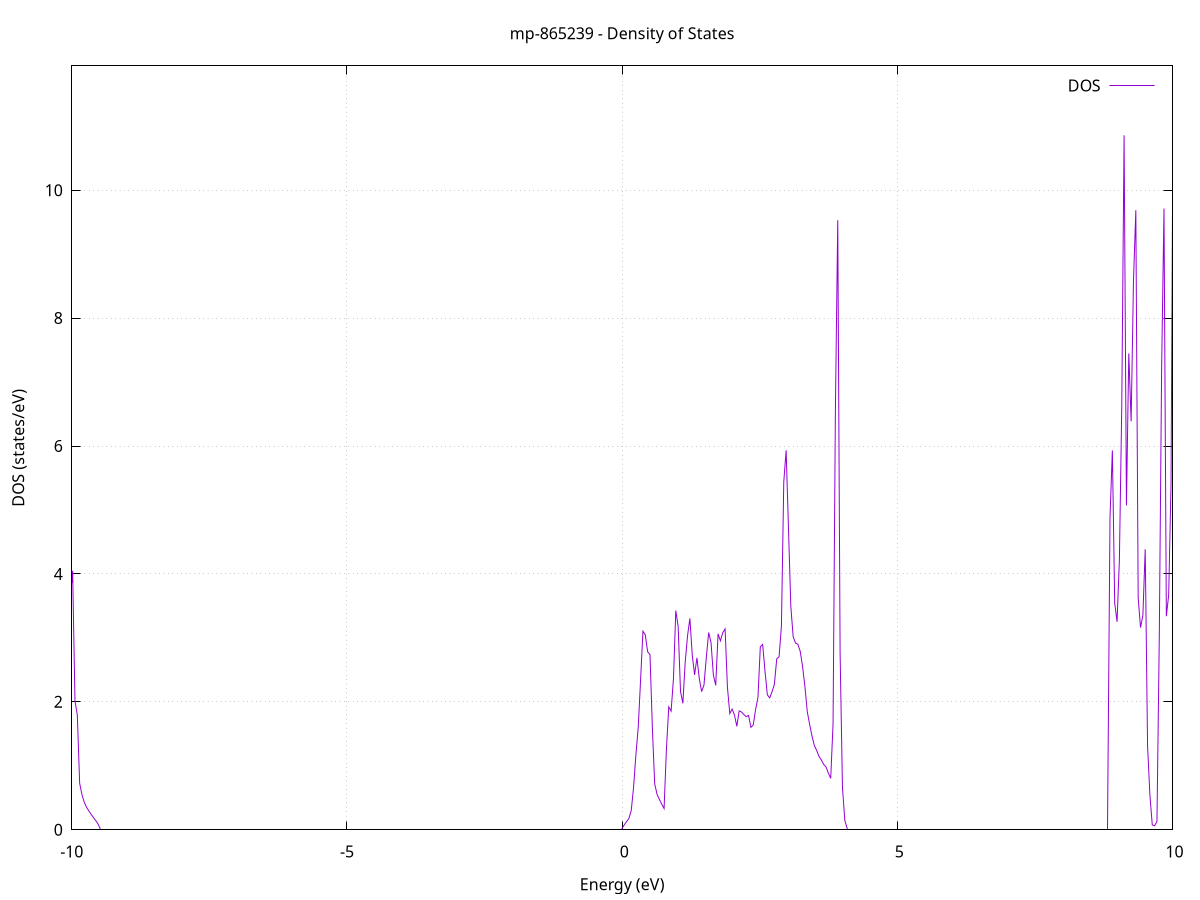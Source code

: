 set title 'mp-865239 - Density of States'
set xlabel 'Energy (eV)'
set ylabel 'DOS (states/eV)'
set grid
set xrange [-10:10]
set yrange [0:11.944]
set xzeroaxis lt -1
set terminal png size 800,600
set output 'mp-865239_dos_gnuplot.png'
plot '-' using 1:2 with lines title 'DOS'
-38.770900 0.000000
-38.728300 0.000000
-38.685600 0.000000
-38.643000 0.000000
-38.600400 0.000000
-38.557700 0.000000
-38.515100 0.000000
-38.472400 0.000000
-38.429800 0.000000
-38.387100 0.000000
-38.344500 0.000000
-38.301800 0.000000
-38.259200 0.000000
-38.216500 0.000000
-38.173900 0.000000
-38.131200 0.000000
-38.088600 0.000000
-38.046000 0.000000
-38.003300 0.000000
-37.960700 0.000000
-37.918000 0.000000
-37.875400 0.000000
-37.832700 0.000000
-37.790100 0.000000
-37.747400 0.000000
-37.704800 0.000000
-37.662100 0.000000
-37.619500 0.000000
-37.576800 0.000000
-37.534200 0.000000
-37.491600 0.000000
-37.448900 0.000000
-37.406300 0.000000
-37.363600 0.000000
-37.321000 0.000000
-37.278300 0.000000
-37.235700 0.000000
-37.193000 0.000000
-37.150400 0.000000
-37.107700 0.000000
-37.065100 0.000000
-37.022400 0.000000
-36.979800 0.000000
-36.937200 0.000000
-36.894500 0.000000
-36.851900 0.000000
-36.809200 0.000000
-36.766600 0.000000
-36.723900 0.000000
-36.681300 0.000000
-36.638600 0.000000
-36.596000 0.000000
-36.553300 0.000000
-36.510700 0.000000
-36.468100 0.000000
-36.425400 0.000000
-36.382800 0.000000
-36.340100 0.000000
-36.297500 0.000000
-36.254800 0.000000
-36.212200 0.000000
-36.169500 0.000000
-36.126900 0.000000
-36.084200 0.000000
-36.041600 0.000000
-35.998900 0.000000
-35.956300 0.000000
-35.913700 0.000000
-35.871000 0.000000
-35.828400 0.000000
-35.785700 0.000000
-35.743100 0.000000
-35.700400 0.000000
-35.657800 0.000000
-35.615100 0.000000
-35.572500 0.000000
-35.529800 0.000000
-35.487200 0.000000
-35.444500 0.000000
-35.401900 0.000000
-35.359300 0.000000
-35.316600 0.000000
-35.274000 0.000000
-35.231300 0.000000
-35.188700 0.000000
-35.146000 0.000000
-35.103400 0.000000
-35.060700 0.000000
-35.018100 0.000000
-34.975400 0.000000
-34.932800 0.000000
-34.890100 1.832300
-34.847500 21.537900
-34.804900 0.000000
-34.762200 0.000000
-34.719600 0.000000
-34.676900 0.000000
-34.634300 0.000000
-34.591600 0.000000
-34.549000 0.000000
-34.506300 0.000000
-34.463700 0.000000
-34.421000 0.000000
-34.378400 0.000000
-34.335800 0.000000
-34.293100 0.000000
-34.250500 0.000000
-34.207800 0.000000
-34.165200 0.000000
-34.122500 0.000000
-34.079900 0.000000
-34.037200 0.000000
-33.994600 0.000000
-33.951900 0.000000
-33.909300 0.000000
-33.866600 0.000000
-33.824000 0.000000
-33.781400 0.000000
-33.738700 0.000000
-33.696100 0.000000
-33.653400 0.000000
-33.610800 0.000000
-33.568100 0.000000
-33.525500 0.000000
-33.482800 0.000000
-33.440200 0.000000
-33.397500 0.000000
-33.354900 0.000000
-33.312200 0.000000
-33.269600 0.000000
-33.227000 0.000000
-33.184300 0.000000
-33.141700 0.000000
-33.099000 0.000000
-33.056400 0.000000
-33.013700 0.000000
-32.971100 0.000000
-32.928400 0.000000
-32.885800 0.000000
-32.843100 0.000000
-32.800500 0.000000
-32.757900 0.000000
-32.715200 0.000000
-32.672600 0.000000
-32.629900 0.000000
-32.587300 0.000000
-32.544600 0.000000
-32.502000 0.000000
-32.459300 0.000000
-32.416700 0.000000
-32.374000 0.000000
-32.331400 0.000000
-32.288700 0.000000
-32.246100 0.000000
-32.203500 0.000000
-32.160800 0.000000
-32.118200 0.000000
-32.075500 0.000000
-32.032900 0.000000
-31.990200 0.000000
-31.947600 0.000000
-31.904900 0.000000
-31.862300 0.000000
-31.819600 0.000000
-31.777000 0.000000
-31.734300 0.000000
-31.691700 0.000000
-31.649100 0.000000
-31.606400 0.000000
-31.563800 0.000000
-31.521100 0.000000
-31.478500 0.000000
-31.435800 0.000000
-31.393200 0.000000
-31.350500 0.000000
-31.307900 0.000000
-31.265200 0.000000
-31.222600 0.000000
-31.179900 0.000000
-31.137300 0.000000
-31.094700 0.000000
-31.052000 0.000000
-31.009400 0.000000
-30.966700 0.000000
-30.924100 0.000000
-30.881400 0.000000
-30.838800 0.000000
-30.796100 0.000000
-30.753500 0.000000
-30.710800 0.000000
-30.668200 0.000000
-30.625600 0.000000
-30.582900 0.000000
-30.540300 0.000000
-30.497600 0.000000
-30.455000 0.000000
-30.412300 0.000000
-30.369700 0.000000
-30.327000 0.000000
-30.284400 0.000000
-30.241700 0.000000
-30.199100 0.000000
-30.156400 0.000000
-30.113800 0.000000
-30.071200 0.000000
-30.028500 0.000000
-29.985900 0.000000
-29.943200 0.000000
-29.900600 0.000000
-29.857900 0.000000
-29.815300 0.000000
-29.772600 0.000000
-29.730000 0.000000
-29.687300 0.000000
-29.644700 0.000000
-29.602000 0.000000
-29.559400 0.000000
-29.516800 0.000000
-29.474100 0.000000
-29.431500 0.000000
-29.388800 0.000000
-29.346200 0.000000
-29.303500 0.000000
-29.260900 0.000000
-29.218200 0.000000
-29.175600 0.000000
-29.132900 0.000000
-29.090300 0.000000
-29.047600 0.000000
-29.005000 0.000000
-28.962400 0.000000
-28.919700 0.000000
-28.877100 0.000000
-28.834400 0.000000
-28.791800 0.000000
-28.749100 0.000000
-28.706500 0.000000
-28.663800 0.000000
-28.621200 0.000000
-28.578500 0.000000
-28.535900 0.000000
-28.493300 0.000000
-28.450600 0.000000
-28.408000 0.000000
-28.365300 0.000000
-28.322700 0.000000
-28.280000 0.000000
-28.237400 0.000000
-28.194700 0.000000
-28.152100 0.000000
-28.109400 0.000000
-28.066800 0.000000
-28.024100 0.000000
-27.981500 0.000000
-27.938900 0.000000
-27.896200 0.000000
-27.853600 0.000000
-27.810900 0.000000
-27.768300 0.000000
-27.725600 0.000000
-27.683000 0.000000
-27.640300 0.000000
-27.597700 0.000000
-27.555000 0.000000
-27.512400 0.000000
-27.469700 0.000000
-27.427100 0.000000
-27.384500 0.000000
-27.341800 0.000000
-27.299200 0.000000
-27.256500 0.000000
-27.213900 0.000000
-27.171200 0.000000
-27.128600 0.000000
-27.085900 0.000000
-27.043300 0.000000
-27.000600 0.000000
-26.958000 0.000000
-26.915300 0.000000
-26.872700 0.000000
-26.830100 0.000000
-26.787400 0.000000
-26.744800 0.000000
-26.702100 0.000000
-26.659500 0.000000
-26.616800 0.000000
-26.574200 0.000000
-26.531500 0.000000
-26.488900 0.000000
-26.446200 0.000000
-26.403600 0.000000
-26.361000 0.000000
-26.318300 0.000000
-26.275700 0.000000
-26.233000 0.000000
-26.190400 0.000000
-26.147700 0.000000
-26.105100 0.000000
-26.062400 0.000000
-26.019800 0.000000
-25.977100 0.000000
-25.934500 0.000000
-25.891800 0.000000
-25.849200 0.000000
-25.806600 0.000000
-25.763900 0.000000
-25.721300 0.000000
-25.678600 0.000000
-25.636000 0.000000
-25.593300 0.000000
-25.550700 0.000000
-25.508000 0.000000
-25.465400 0.000000
-25.422700 0.000000
-25.380100 0.000000
-25.337400 0.000000
-25.294800 0.000000
-25.252200 0.000000
-25.209500 0.000000
-25.166900 0.000000
-25.124200 0.000000
-25.081600 0.000000
-25.038900 0.000000
-24.996300 0.000000
-24.953600 0.000000
-24.911000 0.000000
-24.868300 0.000000
-24.825700 0.000000
-24.783000 0.000000
-24.740400 0.000000
-24.697800 0.000000
-24.655100 0.000000
-24.612500 0.000000
-24.569800 0.000000
-24.527200 0.000000
-24.484500 0.000000
-24.441900 0.000000
-24.399200 0.000000
-24.356600 0.000000
-24.313900 0.000000
-24.271300 0.000000
-24.228700 0.000000
-24.186000 0.000000
-24.143400 0.000000
-24.100700 0.000000
-24.058100 0.000000
-24.015400 0.000000
-23.972800 0.000000
-23.930100 0.000000
-23.887500 0.000000
-23.844800 0.000000
-23.802200 0.000000
-23.759500 0.000000
-23.716900 0.000000
-23.674300 0.000000
-23.631600 0.000000
-23.589000 0.000000
-23.546300 0.000000
-23.503700 0.000000
-23.461000 0.000000
-23.418400 0.000000
-23.375700 0.000000
-23.333100 0.000000
-23.290400 0.000000
-23.247800 0.000000
-23.205100 0.000000
-23.162500 0.000000
-23.119900 0.000000
-23.077200 0.000000
-23.034600 0.000000
-22.991900 0.000000
-22.949300 0.000000
-22.906600 0.000000
-22.864000 0.000000
-22.821300 0.000000
-22.778700 0.000000
-22.736000 0.000000
-22.693400 0.000000
-22.650800 0.000000
-22.608100 0.000000
-22.565500 0.000000
-22.522800 0.000000
-22.480200 0.000000
-22.437500 0.000000
-22.394900 0.000000
-22.352200 0.000000
-22.309600 0.000000
-22.266900 0.000000
-22.224300 0.000000
-22.181600 0.000000
-22.139000 0.000000
-22.096400 0.000000
-22.053700 0.000000
-22.011100 0.000000
-21.968400 0.000000
-21.925800 0.000000
-21.883100 0.000000
-21.840500 0.000000
-21.797800 0.000000
-21.755200 0.000000
-21.712500 0.000000
-21.669900 0.000000
-21.627200 0.000000
-21.584600 0.000000
-21.542000 0.000000
-21.499300 0.000000
-21.456700 0.000000
-21.414000 0.000000
-21.371400 0.000000
-21.328700 0.000000
-21.286100 0.000000
-21.243400 0.000000
-21.200800 0.000000
-21.158100 0.000000
-21.115500 0.000000
-21.072800 0.000000
-21.030200 0.000000
-20.987600 0.000000
-20.944900 0.000000
-20.902300 0.000000
-20.859600 0.000000
-20.817000 0.000000
-20.774300 0.000000
-20.731700 0.000000
-20.689000 0.000000
-20.646400 0.000000
-20.603700 0.000000
-20.561100 0.000000
-20.518500 0.000000
-20.475800 0.000000
-20.433200 0.000000
-20.390500 0.000000
-20.347900 0.000000
-20.305200 0.000000
-20.262600 0.000000
-20.219900 0.000000
-20.177300 0.000000
-20.134600 0.000000
-20.092000 0.000000
-20.049300 0.000000
-20.006700 0.000000
-19.964100 0.000000
-19.921400 0.000000
-19.878800 0.000000
-19.836100 0.000000
-19.793500 0.000000
-19.750800 0.000000
-19.708200 0.000000
-19.665500 0.000000
-19.622900 0.000000
-19.580200 0.000000
-19.537600 0.000000
-19.494900 0.000000
-19.452300 0.000000
-19.409700 0.000000
-19.367000 0.000000
-19.324400 0.000000
-19.281700 0.000000
-19.239100 0.000000
-19.196400 0.000000
-19.153800 0.000000
-19.111100 0.000000
-19.068500 0.000000
-19.025800 0.000000
-18.983200 0.000000
-18.940500 0.000000
-18.897900 0.000000
-18.855300 0.000000
-18.812600 0.000000
-18.770000 0.000000
-18.727300 0.000000
-18.684700 0.000000
-18.642000 0.000000
-18.599400 0.000000
-18.556700 0.000000
-18.514100 0.000000
-18.471400 0.000000
-18.428800 0.000000
-18.386200 0.000000
-18.343500 0.000000
-18.300900 0.000000
-18.258200 0.000000
-18.215600 0.000000
-18.172900 0.000000
-18.130300 0.000000
-18.087600 0.000000
-18.045000 0.000000
-18.002300 0.000000
-17.959700 0.000000
-17.917000 0.000000
-17.874400 0.000000
-17.831800 0.000000
-17.789100 0.000000
-17.746500 0.000000
-17.703800 0.000000
-17.661200 0.000000
-17.618500 0.000000
-17.575900 0.000000
-17.533200 0.000000
-17.490600 0.000000
-17.447900 0.000000
-17.405300 0.000000
-17.362600 0.000000
-17.320000 0.000000
-17.277400 0.000000
-17.234700 0.000000
-17.192100 0.210700
-17.149400 0.393900
-17.106800 0.645800
-17.064100 1.163600
-17.021500 3.762900
-16.978800 3.050800
-16.936200 2.897100
-16.893500 2.418100
-16.850900 2.067200
-16.808200 1.840000
-16.765600 1.476400
-16.723000 1.416300
-16.680300 1.135300
-16.637700 0.873000
-16.595000 0.372700
-16.552400 1.117300
-16.509700 2.386300
-16.467100 2.647000
-16.424400 2.888900
-16.381800 2.342900
-16.339100 1.904300
-16.296500 1.686100
-16.253900 1.491900
-16.211200 1.360700
-16.168600 1.262600
-16.125900 1.206800
-16.083300 1.097800
-16.040600 1.027700
-15.998000 0.318600
-15.955300 0.512900
-15.912700 1.295300
-15.870000 3.560600
-15.827400 3.656100
-15.784700 4.128500
-15.742100 3.374800
-15.699500 2.247400
-15.656800 1.660100
-15.614200 1.235500
-15.571500 0.861100
-15.528900 0.533700
-15.486200 0.016300
-15.443600 0.000000
-15.400900 0.000000
-15.358300 0.000000
-15.315600 0.000000
-15.273000 0.000000
-15.230300 0.000000
-15.187700 0.000000
-15.145100 0.000000
-15.102400 0.000000
-15.059800 0.000000
-15.017100 0.000000
-14.974500 0.000000
-14.931800 0.000000
-14.889200 0.000000
-14.846500 0.000000
-14.803900 0.000000
-14.761200 0.000000
-14.718600 0.000000
-14.675900 0.000000
-14.633300 0.000000
-14.590700 0.000000
-14.548000 0.000000
-14.505400 0.000000
-14.462700 0.000000
-14.420100 0.000000
-14.377400 0.000000
-14.334800 0.000000
-14.292100 0.000000
-14.249500 0.000000
-14.206800 0.000000
-14.164200 0.000000
-14.121600 0.000000
-14.078900 0.000000
-14.036300 0.000000
-13.993600 0.000000
-13.951000 0.000000
-13.908300 0.000000
-13.865700 0.000000
-13.823000 0.000000
-13.780400 0.000000
-13.737700 0.000000
-13.695100 0.000000
-13.652400 0.000000
-13.609800 0.000000
-13.567200 0.000000
-13.524500 0.000000
-13.481900 0.000000
-13.439200 0.000000
-13.396600 0.000000
-13.353900 0.000000
-13.311300 0.000000
-13.268600 0.000000
-13.226000 0.000000
-13.183300 0.000000
-13.140700 0.000000
-13.098000 0.000000
-13.055400 0.000000
-13.012800 0.000000
-12.970100 0.000000
-12.927500 0.000000
-12.884800 0.000000
-12.842200 0.000000
-12.799500 0.000000
-12.756900 0.000000
-12.714200 0.000000
-12.671600 0.000000
-12.628900 0.000000
-12.586300 0.000000
-12.543700 0.000000
-12.501000 0.000000
-12.458400 0.000000
-12.415700 0.000000
-12.373100 0.000000
-12.330400 0.000000
-12.287800 0.000000
-12.245100 0.000000
-12.202500 0.000000
-12.159800 0.000000
-12.117200 0.000000
-12.074500 0.000000
-12.031900 0.000000
-11.989300 0.000000
-11.946600 0.000000
-11.904000 0.000000
-11.861300 0.000000
-11.818700 0.000000
-11.776000 0.000000
-11.733400 0.000000
-11.690700 0.000000
-11.648100 0.000000
-11.605400 0.000000
-11.562800 0.000000
-11.520100 0.000000
-11.477500 0.000000
-11.434900 0.000000
-11.392200 0.000000
-11.349600 0.000000
-11.306900 0.000000
-11.264300 0.000000
-11.221600 0.000000
-11.179000 0.000000
-11.136300 0.000000
-11.093700 0.000000
-11.051000 0.000000
-11.008400 0.020500
-10.965700 0.156400
-10.923100 0.253200
-10.880500 0.328300
-10.837800 0.421000
-10.795200 0.503100
-10.752500 0.601200
-10.709900 0.774400
-10.667200 1.002100
-10.624600 1.137700
-10.581900 1.214900
-10.539300 1.730300
-10.496600 2.698300
-10.454000 5.425800
-10.411400 4.675000
-10.368700 4.281100
-10.326100 6.613300
-10.283400 6.187600
-10.240800 5.626000
-10.198100 4.195300
-10.155500 2.076900
-10.112800 1.974400
-10.070200 2.707800
-10.027500 3.503400
-9.984900 4.050400
-9.942200 2.017200
-9.899600 1.793200
-9.857000 0.725700
-9.814300 0.545600
-9.771700 0.425200
-9.729000 0.348700
-9.686400 0.289800
-9.643700 0.235500
-9.601100 0.184200
-9.558400 0.135700
-9.515800 0.080300
-9.473100 0.000000
-9.430500 0.000000
-9.387800 0.000000
-9.345200 0.000000
-9.302600 0.000000
-9.259900 0.000000
-9.217300 0.000000
-9.174600 0.000000
-9.132000 0.000000
-9.089300 0.000000
-9.046700 0.000000
-9.004000 0.000000
-8.961400 0.000000
-8.918700 0.000000
-8.876100 0.000000
-8.833400 0.000000
-8.790800 0.000000
-8.748200 0.000000
-8.705500 0.000000
-8.662900 0.000000
-8.620200 0.000000
-8.577600 0.000000
-8.534900 0.000000
-8.492300 0.000000
-8.449600 0.000000
-8.407000 0.000000
-8.364300 0.000000
-8.321700 0.000000
-8.279100 0.000000
-8.236400 0.000000
-8.193800 0.000000
-8.151100 0.000000
-8.108500 0.000000
-8.065800 0.000000
-8.023200 0.000000
-7.980500 0.000000
-7.937900 0.000000
-7.895200 0.000000
-7.852600 0.000000
-7.809900 0.000000
-7.767300 0.000000
-7.724700 0.000000
-7.682000 0.000000
-7.639400 0.000000
-7.596700 0.000000
-7.554100 0.000000
-7.511400 0.000000
-7.468800 0.000000
-7.426100 0.000000
-7.383500 0.000000
-7.340800 0.000000
-7.298200 0.000000
-7.255500 0.000000
-7.212900 0.000000
-7.170300 0.000000
-7.127600 0.000000
-7.085000 0.000000
-7.042300 0.000000
-6.999700 0.000000
-6.957000 0.000000
-6.914400 0.000000
-6.871700 0.000000
-6.829100 0.000000
-6.786400 0.000000
-6.743800 0.000000
-6.701100 0.000000
-6.658500 0.000000
-6.615900 0.000000
-6.573200 0.000000
-6.530600 0.000000
-6.487900 0.000000
-6.445300 0.000000
-6.402600 0.000000
-6.360000 0.000000
-6.317300 0.000000
-6.274700 0.000000
-6.232000 0.000000
-6.189400 0.000000
-6.146800 0.000000
-6.104100 0.000000
-6.061500 0.000000
-6.018800 0.000000
-5.976200 0.000000
-5.933500 0.000000
-5.890900 0.000000
-5.848200 0.000000
-5.805600 0.000000
-5.762900 0.000000
-5.720300 0.000000
-5.677600 0.000000
-5.635000 0.000000
-5.592400 0.000000
-5.549700 0.000000
-5.507100 0.000000
-5.464400 0.000000
-5.421800 0.000000
-5.379100 0.000000
-5.336500 0.000000
-5.293800 0.000000
-5.251200 0.000000
-5.208500 0.000000
-5.165900 0.000000
-5.123200 0.000000
-5.080600 0.000000
-5.038000 0.000000
-4.995300 0.000000
-4.952700 0.000000
-4.910000 0.000000
-4.867400 0.000000
-4.824700 0.000000
-4.782100 0.000000
-4.739400 0.000000
-4.696800 0.000000
-4.654100 0.000000
-4.611500 0.000000
-4.568900 0.000000
-4.526200 0.000000
-4.483600 0.000000
-4.440900 0.000000
-4.398300 0.000000
-4.355600 0.000000
-4.313000 0.000000
-4.270300 0.000000
-4.227700 0.000000
-4.185000 0.000000
-4.142400 0.000000
-4.099700 0.000000
-4.057100 0.000000
-4.014500 0.000000
-3.971800 0.000000
-3.929200 0.000000
-3.886500 0.000000
-3.843900 0.000000
-3.801200 0.000000
-3.758600 0.000000
-3.715900 0.000000
-3.673300 0.000000
-3.630600 0.000000
-3.588000 0.000000
-3.545300 0.000000
-3.502700 0.000000
-3.460100 0.000000
-3.417400 0.000000
-3.374800 0.000000
-3.332100 0.000000
-3.289500 0.000000
-3.246800 0.000000
-3.204200 0.000000
-3.161500 0.000000
-3.118900 0.000000
-3.076200 0.000000
-3.033600 0.000000
-2.990900 0.000000
-2.948300 0.000000
-2.905700 0.000000
-2.863000 0.000000
-2.820400 0.000000
-2.777700 0.000000
-2.735100 0.000000
-2.692400 0.000000
-2.649800 0.000000
-2.607100 0.000000
-2.564500 0.000000
-2.521800 0.000000
-2.479200 0.000000
-2.436600 0.000000
-2.393900 0.000000
-2.351300 0.000000
-2.308600 0.000000
-2.266000 0.000000
-2.223300 0.000000
-2.180700 0.000000
-2.138000 0.000000
-2.095400 0.000000
-2.052700 0.000000
-2.010100 0.000000
-1.967400 0.000000
-1.924800 0.000000
-1.882200 0.000000
-1.839500 0.000000
-1.796900 0.000000
-1.754200 0.000000
-1.711600 0.000000
-1.668900 0.000000
-1.626300 0.000000
-1.583600 0.000000
-1.541000 0.000000
-1.498300 0.000000
-1.455700 0.000000
-1.413000 0.000000
-1.370400 0.000000
-1.327800 0.000000
-1.285100 0.000000
-1.242500 0.000000
-1.199800 0.000000
-1.157200 0.000000
-1.114500 0.000000
-1.071900 0.000000
-1.029200 0.000000
-0.986600 0.000000
-0.943900 0.000000
-0.901300 0.000000
-0.858600 0.000000
-0.816000 0.000000
-0.773400 0.000000
-0.730700 0.000000
-0.688100 0.000000
-0.645400 0.000000
-0.602800 0.000000
-0.560100 0.000000
-0.517500 0.000000
-0.474800 0.000000
-0.432200 0.000000
-0.389500 0.000000
-0.346900 0.000000
-0.304300 0.000000
-0.261600 0.000000
-0.219000 0.000000
-0.176300 0.000000
-0.133700 0.000000
-0.091000 0.000000
-0.048400 0.000000
-0.005700 0.000000
0.036900 0.075000
0.079600 0.126400
0.122200 0.178200
0.164900 0.298800
0.207500 0.660700
0.250100 1.173300
0.292800 1.608500
0.335400 2.349500
0.378100 3.105100
0.420700 3.047200
0.463400 2.782400
0.506000 2.739500
0.548700 1.605500
0.591300 0.716800
0.634000 0.556300
0.676600 0.475100
0.719300 0.399900
0.761900 0.332300
0.804500 1.263400
0.847200 1.922000
0.889800 1.854900
0.932500 2.364400
0.975100 3.427500
1.017800 3.179300
1.060400 2.164600
1.103100 1.978500
1.145700 2.619600
1.188400 3.034400
1.231000 3.305200
1.273700 2.733800
1.316300 2.422000
1.358900 2.688400
1.401600 2.366000
1.444200 2.160300
1.486900 2.262900
1.529500 2.695900
1.572200 3.084100
1.614800 2.927600
1.657500 2.419600
1.700100 2.258700
1.742800 3.063900
1.785400 2.954100
1.828000 3.081200
1.870700 3.140400
1.913300 2.226300
1.956000 1.816600
1.998600 1.887500
2.041300 1.792500
2.083900 1.617700
2.126600 1.859100
2.169200 1.840800
2.211900 1.802200
2.254500 1.768400
2.297200 1.787500
2.339800 1.601300
2.382400 1.639400
2.425100 1.882200
2.467700 2.071100
2.510400 2.860200
2.553000 2.898500
2.595700 2.479900
2.638300 2.110500
2.681000 2.062600
2.723600 2.157700
2.766300 2.274100
2.808900 2.672500
2.851600 2.705200
2.894200 3.184800
2.936800 5.436700
2.979500 5.933300
3.022100 4.716900
3.064800 3.493000
3.107400 3.017400
3.150100 2.919400
3.192700 2.901900
3.235400 2.790500
3.278000 2.556100
3.320700 2.241500
3.363300 1.849300
3.406000 1.650700
3.448600 1.469000
3.491200 1.319400
3.533900 1.240900
3.576500 1.148800
3.619200 1.091600
3.661800 1.022200
3.704500 0.982000
3.747100 0.884800
3.789800 0.804300
3.832400 1.658700
3.875100 6.583200
3.917700 9.530500
3.960300 2.768800
4.003000 0.664000
4.045600 0.147900
4.088300 0.000000
4.130900 0.000000
4.173600 0.000000
4.216200 0.000000
4.258900 0.000000
4.301500 0.000000
4.344200 0.000000
4.386800 0.000000
4.429500 0.000000
4.472100 0.000000
4.514700 0.000000
4.557400 0.000000
4.600000 0.000000
4.642700 0.000000
4.685300 0.000000
4.728000 0.000000
4.770600 0.000000
4.813300 0.000000
4.855900 0.000000
4.898600 0.000000
4.941200 0.000000
4.983900 0.000000
5.026500 0.000000
5.069100 0.000000
5.111800 0.000000
5.154400 0.000000
5.197100 0.000000
5.239700 0.000000
5.282400 0.000000
5.325000 0.000000
5.367700 0.000000
5.410300 0.000000
5.453000 0.000000
5.495600 0.000000
5.538200 0.000000
5.580900 0.000000
5.623500 0.000000
5.666200 0.000000
5.708800 0.000000
5.751500 0.000000
5.794100 0.000000
5.836800 0.000000
5.879400 0.000000
5.922100 0.000000
5.964700 0.000000
6.007400 0.000000
6.050000 0.000000
6.092600 0.000000
6.135300 0.000000
6.177900 0.000000
6.220600 0.000000
6.263200 0.000000
6.305900 0.000000
6.348500 0.000000
6.391200 0.000000
6.433800 0.000000
6.476500 0.000000
6.519100 0.000000
6.561800 0.000000
6.604400 0.000000
6.647000 0.000000
6.689700 0.000000
6.732300 0.000000
6.775000 0.000000
6.817600 0.000000
6.860300 0.000000
6.902900 0.000000
6.945600 0.000000
6.988200 0.000000
7.030900 0.000000
7.073500 0.000000
7.116200 0.000000
7.158800 0.000000
7.201400 0.000000
7.244100 0.000000
7.286700 0.000000
7.329400 0.000000
7.372000 0.000000
7.414700 0.000000
7.457300 0.000000
7.500000 0.000000
7.542600 0.000000
7.585300 0.000000
7.627900 0.000000
7.670500 0.000000
7.713200 0.000000
7.755800 0.000000
7.798500 0.000000
7.841100 0.000000
7.883800 0.000000
7.926400 0.000000
7.969100 0.000000
8.011700 0.000000
8.054400 0.000000
8.097000 0.000000
8.139700 0.000000
8.182300 0.000000
8.224900 0.000000
8.267600 0.000000
8.310200 0.000000
8.352900 0.000000
8.395500 0.000000
8.438200 0.000000
8.480800 0.000000
8.523500 0.000000
8.566100 0.000000
8.608800 0.000000
8.651400 0.000000
8.694100 0.000000
8.736700 0.000000
8.779300 0.000000
8.822000 0.000000
8.864600 4.890800
8.907300 5.931500
8.949900 3.544400
8.992600 3.251300
9.035200 4.223200
9.077900 6.605700
9.120500 10.858600
9.163200 5.071000
9.205800 7.448300
9.248500 6.385100
9.291100 8.577700
9.333700 9.687600
9.376400 3.628800
9.419000 3.161900
9.461700 3.352300
9.504300 4.386500
9.547000 1.308900
9.589600 0.540500
9.632300 0.076000
9.674900 0.063600
9.717600 0.128900
9.760200 3.027200
9.802800 7.229100
9.845500 9.713300
9.888100 3.339400
9.930800 3.671800
9.973400 5.410400
10.016100 12.270500
10.058700 7.835000
10.101400 9.477300
10.144000 5.609600
10.186700 2.310600
10.229300 0.597500
10.272000 0.120600
10.314600 0.011900
10.357200 0.477500
10.399900 0.131900
10.442500 0.134500
10.485200 0.142200
10.527800 0.144900
10.570500 0.144600
10.613100 0.156500
10.655800 0.173000
10.698400 0.188700
10.741100 0.201100
10.783700 0.215300
10.826400 0.235300
10.869000 0.253300
10.911600 0.275700
10.954300 0.298400
10.996900 0.308300
11.039600 0.313700
11.082200 0.322200
11.124900 0.332700
11.167500 0.346100
11.210200 0.361900
11.252800 0.378700
11.295500 0.397200
11.338100 0.418700
11.380800 0.440900
11.423400 0.459700
11.466000 0.479200
11.508700 0.496000
11.551300 0.514600
11.594000 0.540200
11.636600 0.576300
11.679300 0.621600
11.721900 0.673500
11.764600 0.758900
11.807200 0.781200
11.849900 0.788200
11.892500 0.775500
11.935100 0.792000
11.977800 0.803800
12.020400 0.774500
12.063100 0.738700
12.105700 0.700800
12.148400 0.798500
12.191000 0.826800
12.233700 0.881000
12.276300 0.920800
12.319000 1.001200
12.361600 1.042900
12.404300 1.077500
12.446900 1.124500
12.489500 1.260400
12.532200 1.312700
12.574800 1.252800
12.617500 1.209600
12.660100 1.114900
12.702800 1.162000
12.745400 0.873100
12.788100 0.803300
12.830700 0.795500
12.873400 0.822900
12.916000 0.859600
12.958700 0.904900
13.001300 0.991700
13.043900 1.138700
13.086600 1.293800
13.129200 1.428500
13.171900 1.617100
13.214500 1.699200
13.257200 1.511200
13.299800 1.489600
13.342500 2.113700
13.385100 1.969700
13.427800 1.627300
13.470400 1.776800
13.513100 1.971200
13.555700 2.300400
13.598300 2.071000
13.641000 1.742500
13.683600 1.576300
13.726300 1.534300
13.768900 1.652300
13.811600 2.065700
13.854200 2.065900
13.896900 1.947600
13.939500 1.970700
13.982200 2.062100
14.024800 2.096600
14.067400 2.060000
14.110100 2.102700
14.152700 2.016700
14.195400 1.913700
14.238000 1.774900
14.280700 1.722500
14.323300 1.913800
14.366000 1.857300
14.408600 1.806800
14.451300 1.691500
14.493900 1.686600
14.536600 1.764000
14.579200 1.811200
14.621800 1.903900
14.664500 2.152900
14.707100 1.677900
14.749800 1.259200
14.792400 1.210800
14.835100 1.191000
14.877700 1.191000
14.920400 1.038500
14.963000 0.947800
15.005700 0.856200
15.048300 0.645600
15.091000 0.445900
15.133600 0.383700
15.176200 0.348400
15.218900 0.327700
15.261500 0.312900
15.304200 0.303100
15.346800 0.294400
15.389500 0.287000
15.432100 0.280700
15.474800 0.307600
15.517400 0.205500
15.560100 0.212400
15.602700 0.216600
15.645300 0.216500
15.688000 0.215500
15.730600 0.218800
15.773300 0.219600
15.815900 0.218800
15.858600 0.217400
15.901200 0.216600
15.943900 0.216300
15.986500 0.216800
16.029200 0.217800
16.071800 0.218800
16.114500 0.219700
16.157100 0.220400
16.199700 0.220600
16.242400 0.220400
16.285000 0.221300
16.327700 0.222800
16.370300 0.225500
16.413000 0.227100
16.455600 0.228900
16.498300 0.230700
16.540900 0.232700
16.583600 0.234900
16.626200 0.237200
16.668900 0.238600
16.711500 0.240300
16.754100 0.242600
16.796800 0.245300
16.839400 0.248300
16.882100 0.251700
16.924700 0.255400
16.967400 0.259400
17.010000 0.263800
17.052700 0.268400
17.095300 0.274700
17.138000 0.287500
17.180600 0.302500
17.223300 0.316700
17.265900 0.332200
17.308500 0.348900
17.351200 0.370800
17.393800 0.396600
17.436500 0.420200
17.479100 0.445600
17.521800 0.479500
17.564400 0.524900
17.607100 0.544500
17.649700 0.563600
17.692400 0.592400
17.735000 0.575000
17.777600 0.567400
17.820300 0.524700
17.862900 0.331900
17.905600 0.235600
17.948200 0.191900
17.990900 0.187600
18.033500 0.035000
18.076200 0.000000
18.118800 0.000000
18.161500 0.000000
18.204100 0.000000
18.246800 0.002500
18.289400 0.009600
18.332000 0.013300
18.374700 0.017900
18.417300 0.021600
18.460000 0.024500
18.502600 0.026700
18.545300 0.028600
18.587900 0.031800
18.630600 0.035200
18.673200 0.038600
18.715900 0.042200
18.758500 0.044200
18.801200 0.046300
18.843800 0.049500
18.886400 0.065000
18.929100 0.097100
18.971700 0.097600
19.014400 0.105800
19.057000 0.114100
19.099700 0.123100
19.142300 0.132500
19.185000 0.141300
19.227600 0.149600
19.270300 0.157900
19.312900 0.166900
19.355600 0.177900
19.398200 0.190100
19.440800 0.198000
19.483500 0.210000
19.526100 0.223800
19.568800 0.237300
19.611400 0.251700
19.654100 0.267400
19.696700 0.288200
19.739400 0.337900
19.782000 0.395700
19.824700 0.416600
19.867300 0.428300
19.909900 0.436300
19.952600 0.438400
19.995200 0.436400
20.037900 0.435400
20.080500 0.435700
20.123200 0.430600
20.165800 0.423800
20.208500 0.426400
20.251100 0.427800
20.293800 0.447400
20.336400 0.451000
20.379100 0.452400
20.421700 0.454300
20.464300 0.459500
20.507000 0.462000
20.549600 0.470400
20.592300 0.477200
20.634900 0.487800
20.677600 0.554000
20.720200 0.581000
20.762900 0.541900
20.805500 0.482100
20.848200 0.470700
20.890800 0.467300
20.933500 0.455000
20.976100 0.444100
21.018700 0.446400
21.061400 0.433800
21.104000 0.409500
21.146700 0.383700
21.189300 0.355600
21.232000 0.327300
21.274600 0.293500
21.317300 0.281200
21.359900 0.447500
21.402600 0.530500
21.445200 0.490700
21.487900 0.494300
21.530500 0.489300
21.573100 0.504400
21.615800 0.508200
21.658400 0.525200
21.701100 0.561700
21.743700 0.572000
21.786400 0.614300
21.829000 0.643500
21.871700 0.677100
21.914300 0.784400
21.957000 0.802300
21.999600 0.763300
22.042200 0.676200
22.084900 0.657000
22.127500 0.629500
22.170200 0.625200
22.212800 0.662100
22.255500 0.587500
22.298100 0.456000
22.340800 0.385500
22.383400 0.358200
22.426100 0.343900
22.468700 0.337000
22.511400 0.315400
22.554000 0.309400
22.596600 0.306000
22.639300 0.300800
22.681900 0.297900
22.724600 0.287200
22.767200 0.282600
22.809900 0.281100
22.852500 0.280600
22.895200 0.281700
22.937800 0.282500
22.980500 0.284000
23.023100 0.285400
23.065800 0.285500
23.108400 0.287400
23.151000 0.289500
23.193700 0.291700
23.236300 0.294800
23.279000 0.299700
23.321600 0.306100
23.364300 0.316300
23.406900 0.331300
23.449600 0.378100
23.492200 0.386400
23.534900 0.407400
23.577500 0.434700
23.620200 0.461500
23.662800 0.486500
23.705400 0.550900
23.748100 0.555400
23.790700 0.596400
23.833400 0.606800
23.876000 0.599700
23.918700 0.606100
23.961300 0.672000
24.004000 0.692700
24.046600 0.726800
24.089300 0.781000
24.131900 0.797200
24.174500 0.800300
24.217200 0.862300
24.259800 0.989000
24.302500 1.481000
24.345100 1.876600
24.387800 1.746300
24.430400 1.507400
24.473100 1.434200
24.515700 1.495800
24.558400 1.798300
24.601000 1.799100
24.643700 1.571100
24.686300 1.499500
24.728900 1.470300
24.771600 1.435600
24.814200 1.419300
24.856900 1.432400
24.899500 1.435000
24.942200 1.439400
24.984800 1.426300
25.027500 1.393700
25.070100 1.368100
25.112800 1.317000
25.155400 1.380900
25.198100 1.494500
25.240700 1.570700
25.283300 1.601700
25.326000 1.612200
25.368600 1.611100
25.411300 1.651300
25.453900 1.638700
25.496600 1.488600
25.539200 1.389800
25.581900 1.265600
25.624500 1.198900
25.667200 1.198100
25.709800 1.228200
25.752400 1.294000
25.795100 1.251200
25.837700 1.130300
25.880400 1.129100
25.923000 1.186800
25.965700 1.157100
26.008300 1.071000
26.051000 1.006700
26.093600 0.952800
26.136300 0.933800
26.178900 0.953000
26.221600 0.993200
26.264200 1.012500
26.306800 0.984100
26.349500 0.946400
26.392100 0.914200
26.434800 0.887800
26.477400 0.867800
26.520100 0.877100
26.562700 0.944000
26.605400 0.968500
26.648000 0.970200
26.690700 0.980900
26.733300 0.961300
26.776000 0.927200
26.818600 0.833600
26.861200 0.739700
26.903900 0.711800
26.946500 0.709500
26.989200 0.714800
27.031800 0.746200
27.074500 0.796400
27.117100 0.872800
27.159800 0.946000
27.202400 1.007400
27.245100 1.040200
27.287700 1.069100
27.330400 1.046400
27.373000 1.018700
27.415600 1.000500
27.458300 0.987100
27.500900 0.985500
27.543600 0.948400
27.586200 0.914400
27.628900 0.884400
27.671500 0.844700
27.714200 0.807500
27.756800 0.779200
27.799500 0.771400
27.842100 0.772900
27.884700 0.805000
27.927400 0.828100
27.970000 0.825600
28.012700 0.863600
28.055300 0.843700
28.098000 0.805200
28.140600 0.773500
28.183300 0.776300
28.225900 0.793900
28.268600 0.769800
28.311200 0.952800
28.353900 0.893700
28.396500 0.914300
28.439100 0.909300
28.481800 0.912500
28.524400 0.974300
28.567100 1.036700
28.609700 1.025300
28.652400 0.994600
28.695000 0.982900
28.737700 0.934100
28.780300 0.901300
28.823000 0.894300
28.865600 0.898700
28.908300 0.944300
28.950900 0.993900
28.993500 1.029100
29.036200 0.978800
29.078800 0.990200
29.121500 0.980500
29.164100 0.936700
29.206800 0.908400
29.249400 0.909500
29.292100 0.928200
29.334700 0.930000
29.377400 0.928800
29.420000 0.935600
29.462700 0.913700
29.505300 0.858100
29.547900 0.846600
29.590600 0.847600
29.633200 0.849800
29.675900 0.834600
29.718500 0.831800
29.761200 0.830500
29.803800 0.822400
29.846500 0.795900
29.889100 0.810000
29.931800 0.877200
29.974400 0.891900
30.017000 0.923300
30.059700 0.951000
30.102300 0.977000
30.145000 0.987700
30.187600 1.016700
30.230300 1.034400
30.272900 1.078600
30.315600 1.116400
30.358200 1.221200
30.400900 1.275000
30.443500 1.303000
30.486200 1.343900
30.528800 1.414900
30.571400 1.360800
30.614100 1.345600
30.656700 1.328900
30.699400 1.251400
30.742000 1.173200
30.784700 1.127600
30.827300 1.071400
30.870000 1.038800
30.912600 1.005200
30.955300 0.896000
30.997900 0.813900
31.040600 0.766400
31.083200 0.730500
31.125800 0.671700
31.168500 0.622100
31.211100 0.577700
31.253800 0.549200
31.296400 0.544800
31.339100 0.799200
31.381700 0.690000
31.424400 0.587600
31.467000 0.538600
31.509700 0.558900
31.552300 0.590400
31.595000 0.652500
31.637600 0.714500
31.680200 0.689800
31.722900 0.564700
31.765500 0.469700
31.808200 0.432600
31.850800 0.420100
31.893500 0.428100
31.936100 0.437900
31.978800 0.451200
32.021400 0.458900
32.064100 0.467000
32.106700 0.477100
32.149300 0.500100
32.192000 0.534300
32.234600 0.575600
32.277300 0.599000
32.319900 0.614000
32.362600 0.627300
32.405200 0.625800
32.447900 0.632000
32.490500 0.616200
32.533200 0.624000
32.575800 0.650300
32.618500 0.854400
32.661100 0.918900
32.703700 0.934400
32.746400 0.944100
32.789000 0.975300
32.831700 1.070800
32.874300 0.987700
32.917000 0.961400
32.959600 0.936800
33.002300 0.883100
33.044900 0.865600
33.087600 0.869900
33.130200 0.914300
33.172900 0.949200
33.215500 0.968700
33.258100 1.016700
33.300800 1.055600
33.343400 1.052900
33.386100 1.063000
33.428700 1.103700
33.471400 1.113000
33.514000 1.102700
33.556700 1.101700
33.599300 1.128700
33.642000 1.157800
33.684600 1.171900
33.727300 1.177100
33.769900 1.204300
33.812500 1.176500
33.855200 1.113800
33.897800 1.049800
33.940500 0.990200
33.983100 0.942800
34.025800 0.857800
34.068400 0.798400
34.111100 0.776000
34.153700 0.836800
34.196400 1.022200
34.239000 1.135500
34.281600 1.131600
34.324300 1.069300
34.366900 0.933000
34.409600 0.903500
34.452200 0.898000
34.494900 0.889800
34.537500 0.885900
34.580200 0.874900
34.622800 0.872900
34.665500 0.905700
34.708100 0.897400
34.750800 0.837400
34.793400 0.825500
34.836000 0.819400
34.878700 0.820300
34.921300 0.842500
34.964000 0.831800
35.006600 0.806300
35.049300 0.824400
35.091900 0.801000
35.134600 0.831400
35.177200 0.906600
35.219900 0.959700
35.262500 1.008300
35.305200 1.011300
35.347800 1.157000
35.390400 1.210700
35.433100 1.262400
35.475700 1.318900
35.518400 1.431900
35.561000 1.198000
35.603700 1.013600
35.646300 1.093800
35.689000 1.083100
35.731600 1.094400
35.774300 1.087200
35.816900 1.145500
35.859500 1.211200
35.902200 1.286800
35.944800 1.386600
35.987500 1.442900
36.030100 1.360700
36.072800 1.335400
36.115400 1.155300
36.158100 1.109300
36.200700 1.077100
36.243400 1.016200
36.286000 0.999600
36.328700 0.983600
36.371300 0.973900
36.413900 0.955800
36.456600 0.995600
36.499200 0.994000
36.541900 0.934700
36.584500 0.930700
36.627200 0.943500
36.669800 0.960400
36.712500 0.916900
36.755100 0.940500
36.797800 0.915800
36.840400 0.894100
36.883100 0.871000
36.925700 0.854100
36.968300 0.828100
37.011000 0.828700
37.053600 0.820300
37.096300 0.785000
37.138900 0.806200
37.181600 0.807300
37.224200 0.852200
37.266900 0.862700
37.309500 0.882100
37.352200 0.898600
37.394800 0.906700
37.437500 0.891900
37.480100 0.874800
37.522700 0.870800
37.565400 0.916100
37.608000 0.937300
37.650700 0.925300
37.693300 0.922500
37.736000 0.925400
37.778600 0.900800
37.821300 0.865100
37.863900 0.812500
37.906600 0.769900
37.949200 0.786100
37.991800 0.804500
38.034500 0.822700
38.077100 0.842400
38.119800 0.878300
38.162400 0.891100
38.205100 0.928300
38.247700 0.933500
38.290400 0.920500
38.333000 0.898800
38.375700 0.883000
38.418300 0.881100
38.461000 0.896800
38.503600 0.935700
38.546200 0.961000
38.588900 0.972600
38.631500 0.955500
38.674200 0.932300
38.716800 0.917300
38.759500 0.902300
38.802100 0.880400
38.844800 0.871700
38.887400 0.862000
38.930100 0.859700
38.972700 0.855400
39.015400 0.842600
39.058000 0.842200
39.100600 0.830800
39.143300 0.849200
39.185900 0.904200
39.228600 0.891800
39.271200 0.876800
39.313900 0.884800
39.356500 0.925300
39.399200 1.029300
39.441800 1.008700
39.484500 1.017400
39.527100 1.064500
39.569800 1.090000
39.612400 1.081100
39.655000 1.059000
39.697700 1.054800
39.740300 1.058000
39.783000 1.112500
39.825600 1.034900
39.868300 1.039200
39.910900 1.039100
39.953600 1.030600
39.996200 1.009200
40.038900 1.018700
40.081500 1.033300
40.124100 1.035100
40.166800 1.027000
40.209400 1.027900
40.252100 1.048700
40.294700 1.106700
40.337400 1.103800
40.380000 1.083800
40.422700 1.042500
40.465300 0.993700
40.508000 0.949300
40.550600 0.910600
40.593300 0.867100
40.635900 0.822900
40.678500 0.791200
40.721200 0.779000
40.763800 0.758100
40.806500 0.711200
40.849100 0.675100
40.891800 0.643500
40.934400 0.613900
40.977100 0.594100
41.019700 0.580900
41.062400 0.571700
41.105000 0.562000
41.147700 0.548900
41.190300 0.543700
41.232900 0.543900
41.275600 0.564600
41.318200 0.623600
41.360900 0.766800
41.403500 0.626300
41.446200 0.528000
41.488800 0.475900
41.531500 0.427800
41.574100 0.434800
41.616800 0.357500
41.659400 0.348600
41.702100 0.440300
41.744700 0.455500
41.787300 0.370700
41.830000 0.261900
41.872600 0.164800
41.915300 0.104400
41.957900 0.057500
42.000600 0.028500
42.043200 0.012800
42.085900 0.003100
42.128500 0.001300
42.171200 0.000200
42.213800 0.000000
42.256400 0.000000
42.299100 0.000000
42.341700 0.000000
42.384400 0.000000
42.427000 0.000000
42.469700 0.000000
42.512300 0.000000
42.555000 0.000000
42.597600 0.000000
42.640300 0.000000
42.682900 0.000000
42.725600 0.000000
42.768200 0.000000
42.810800 0.000000
42.853500 0.000000
42.896100 0.000000
42.938800 0.000000
42.981400 0.000000
43.024100 0.000000
43.066700 0.000000
43.109400 0.000000
43.152000 0.000000
43.194700 0.000000
43.237300 0.000000
43.280000 0.000000
43.322600 0.000000
43.365200 0.000000
43.407900 0.000000
43.450500 0.000000
43.493200 0.000000
43.535800 0.000000
43.578500 0.000000
43.621100 0.000000
43.663800 0.000000
43.706400 0.000000
43.749100 0.000000
43.791700 0.000000
43.834400 0.000000
43.877000 0.000000
43.919600 0.000000
43.962300 0.000000
44.004900 0.000000
44.047600 0.000000
44.090200 0.000000
44.132900 0.000000
44.175500 0.000000
44.218200 0.000000
44.260800 0.000000
44.303500 0.000000
44.346100 0.000000
44.388700 0.000000
44.431400 0.000000
44.474000 0.000000
44.516700 0.000000
44.559300 0.000000
44.602000 0.000000
44.644600 0.000000
44.687300 0.000000
44.729900 0.000000
44.772600 0.000000
44.815200 0.000000
44.857900 0.000000
44.900500 0.000000
44.943100 0.000000
44.985800 0.000000
45.028400 0.000000
45.071100 0.000000
45.113700 0.000000
45.156400 0.000000
45.199000 0.000000
45.241700 0.000000
45.284300 0.000000
45.327000 0.000000
45.369600 0.000000
45.412300 0.000000
45.454900 0.000000
45.497500 0.000000
45.540200 0.000000
45.582800 0.000000
45.625500 0.000000
45.668100 0.000000
45.710800 0.000000
45.753400 0.000000
45.796100 0.000000
45.838700 0.000000
45.881400 0.000000
45.924000 0.000000
45.966600 0.000000
46.009300 0.000000
46.051900 0.000000
46.094600 0.000000
46.137200 0.000000
46.179900 0.000000
46.222500 0.000000
46.265200 0.000000
46.307800 0.000000
46.350500 0.000000
46.393100 0.000000
46.435800 0.000000
46.478400 0.000000
46.521000 0.000000
e
